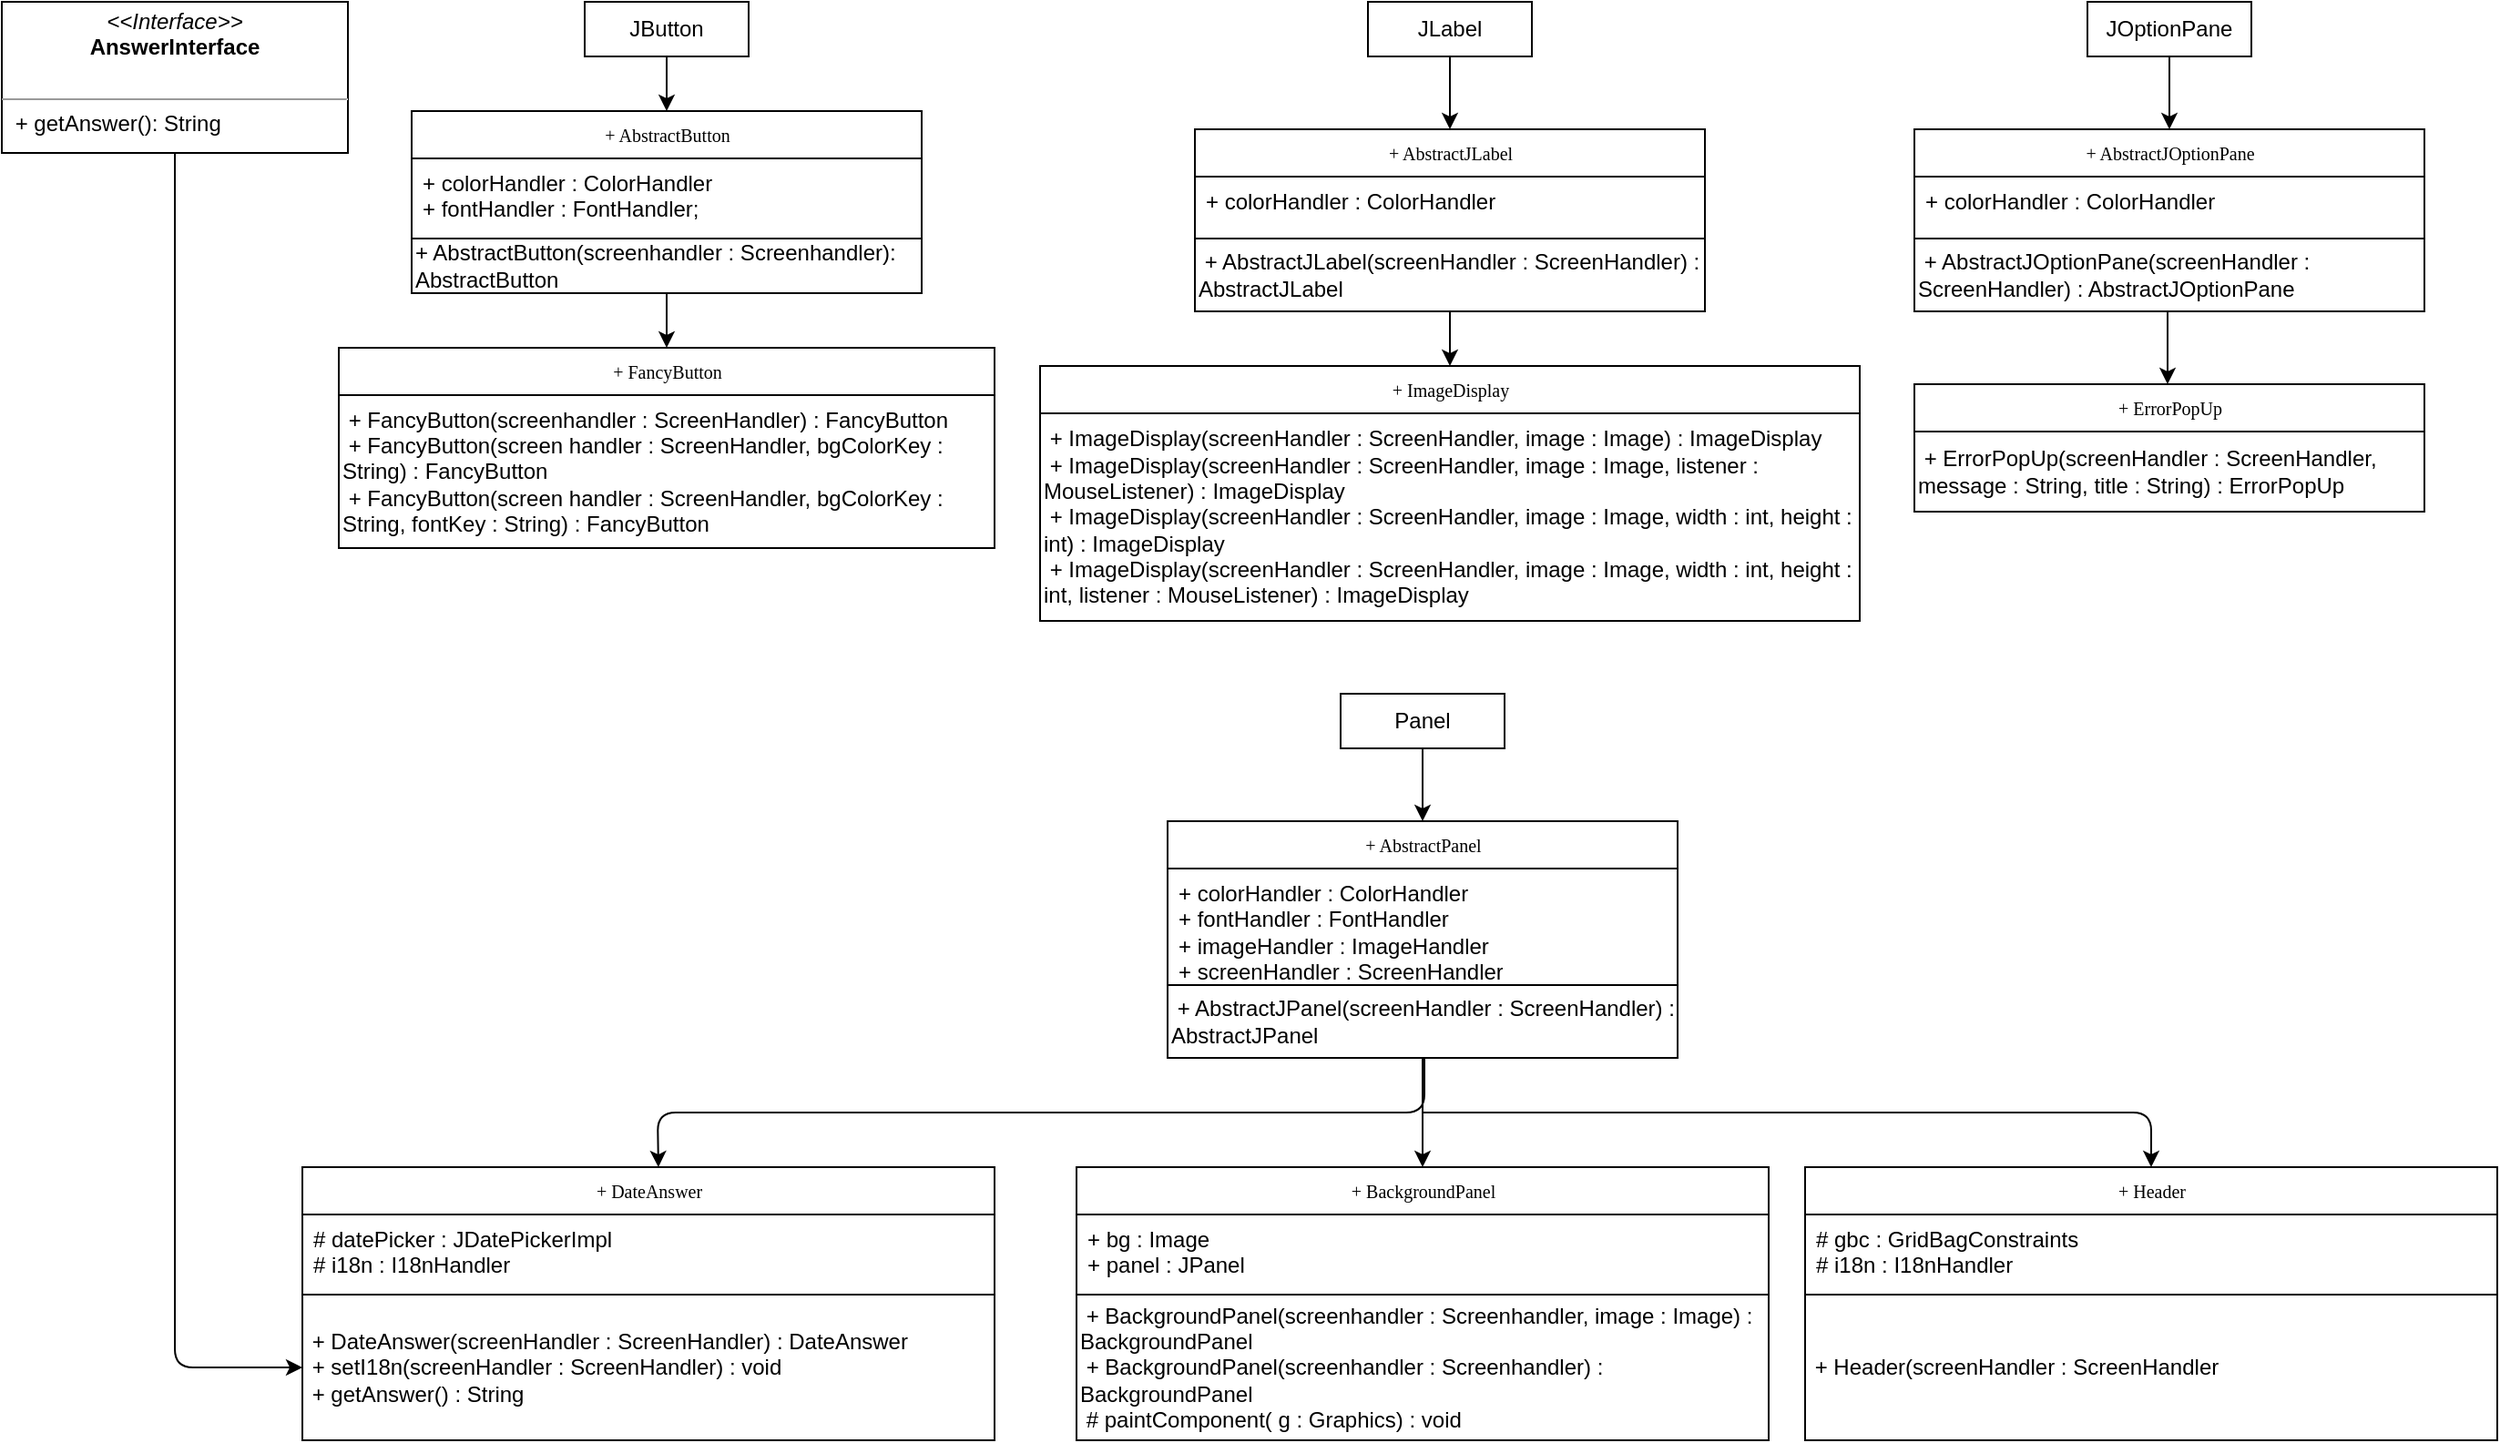 <mxfile version="14.7.0" type="github">
  <diagram name="Page-1" id="c4acf3e9-155e-7222-9cf6-157b1a14988f">
    <mxGraphModel dx="1472" dy="738" grid="1" gridSize="10" guides="1" tooltips="1" connect="1" arrows="1" fold="1" page="1" pageScale="1" pageWidth="850" pageHeight="1100" background="none" math="0" shadow="0">
      <root>
        <mxCell id="0" />
        <mxCell id="1" parent="0" />
        <mxCell id="17acba5748e5396b-20" value="+ AbstractButton" style="swimlane;html=1;fontStyle=0;childLayout=stackLayout;horizontal=1;startSize=26;fillColor=none;horizontalStack=0;resizeParent=1;resizeLast=0;collapsible=1;marginBottom=0;swimlaneFillColor=#ffffff;rounded=0;shadow=0;comic=0;labelBackgroundColor=none;strokeWidth=1;fontFamily=Verdana;fontSize=10;align=center;" parent="1" vertex="1">
          <mxGeometry x="235" y="70" width="280" height="100" as="geometry" />
        </mxCell>
        <mxCell id="17acba5748e5396b-21" value="+ colorHandler : ColorHandler&lt;br&gt;+ fontHandler : FontHandler;" style="text;html=1;strokeColor=none;fillColor=none;align=left;verticalAlign=top;spacingLeft=4;spacingRight=4;whiteSpace=wrap;overflow=hidden;rotatable=0;points=[[0,0.5],[1,0.5]];portConstraint=eastwest;" parent="17acba5748e5396b-20" vertex="1">
          <mxGeometry y="26" width="280" height="44" as="geometry" />
        </mxCell>
        <mxCell id="NkOzcVT1KXUHW7bZKLYk-2" value="+ AbstractButton(screenhandler : Screenhandler): AbstractButton" style="rounded=0;whiteSpace=wrap;html=1;align=left;" vertex="1" parent="17acba5748e5396b-20">
          <mxGeometry y="70" width="280" height="30" as="geometry" />
        </mxCell>
        <mxCell id="5d2195bd80daf111-18" value="&lt;p style=&quot;margin: 0px ; margin-top: 4px ; text-align: center&quot;&gt;&lt;i&gt;&amp;lt;&amp;lt;Interface&amp;gt;&amp;gt;&lt;/i&gt;&lt;br&gt;&lt;b&gt;AnswerInterface&lt;/b&gt;&lt;/p&gt;&lt;p style=&quot;margin: 0px ; margin-left: 4px&quot;&gt;&lt;br&gt;&lt;/p&gt;&lt;hr size=&quot;1&quot;&gt;&lt;p style=&quot;margin: 0px ; margin-left: 4px&quot;&gt;&amp;nbsp;+ getAnswer(): String&lt;br&gt;&lt;/p&gt;" style="verticalAlign=top;align=left;overflow=fill;fontSize=12;fontFamily=Helvetica;html=1;rounded=0;shadow=0;comic=0;labelBackgroundColor=none;strokeWidth=1" parent="1" vertex="1">
          <mxGeometry x="10" y="10" width="190" height="83" as="geometry" />
        </mxCell>
        <mxCell id="NkOzcVT1KXUHW7bZKLYk-3" value="JButton" style="rounded=0;whiteSpace=wrap;html=1;" vertex="1" parent="1">
          <mxGeometry x="330" y="10" width="90" height="30" as="geometry" />
        </mxCell>
        <mxCell id="NkOzcVT1KXUHW7bZKLYk-4" value="" style="endArrow=classic;html=1;exitX=0.5;exitY=1;exitDx=0;exitDy=0;entryX=0.5;entryY=0;entryDx=0;entryDy=0;" edge="1" parent="1" source="NkOzcVT1KXUHW7bZKLYk-3" target="17acba5748e5396b-20">
          <mxGeometry width="50" height="50" relative="1" as="geometry">
            <mxPoint x="350" y="300" as="sourcePoint" />
            <mxPoint x="400" y="60" as="targetPoint" />
          </mxGeometry>
        </mxCell>
        <mxCell id="NkOzcVT1KXUHW7bZKLYk-5" value="+ FancyButton" style="swimlane;html=1;fontStyle=0;childLayout=stackLayout;horizontal=1;startSize=26;fillColor=none;horizontalStack=0;resizeParent=1;resizeLast=0;collapsible=1;marginBottom=0;swimlaneFillColor=#ffffff;rounded=0;shadow=0;comic=0;labelBackgroundColor=none;strokeWidth=1;fontFamily=Verdana;fontSize=10;align=center;" vertex="1" parent="1">
          <mxGeometry x="195" y="200" width="360" height="110" as="geometry" />
        </mxCell>
        <mxCell id="NkOzcVT1KXUHW7bZKLYk-7" value="&amp;nbsp;+ FancyButton(screenhandler : ScreenHandler) : FancyButton&lt;br&gt;&amp;nbsp;+ FancyButton(screen handler : ScreenHandler, bgColorKey : String) : FancyButton&lt;br&gt;&amp;nbsp;+ FancyButton(screen handler : ScreenHandler, bgColorKey : String, fontKey : String) : FancyButton" style="rounded=0;whiteSpace=wrap;html=1;align=left;" vertex="1" parent="NkOzcVT1KXUHW7bZKLYk-5">
          <mxGeometry y="26" width="360" height="84" as="geometry" />
        </mxCell>
        <mxCell id="NkOzcVT1KXUHW7bZKLYk-9" value="" style="endArrow=classic;html=1;exitX=0.5;exitY=1;exitDx=0;exitDy=0;entryX=0.5;entryY=0;entryDx=0;entryDy=0;" edge="1" parent="1" source="NkOzcVT1KXUHW7bZKLYk-2" target="NkOzcVT1KXUHW7bZKLYk-5">
          <mxGeometry width="50" height="50" relative="1" as="geometry">
            <mxPoint x="410" y="97" as="sourcePoint" />
            <mxPoint x="400" y="190" as="targetPoint" />
          </mxGeometry>
        </mxCell>
        <mxCell id="NkOzcVT1KXUHW7bZKLYk-11" value="JLabel" style="rounded=0;whiteSpace=wrap;html=1;" vertex="1" parent="1">
          <mxGeometry x="760" y="10" width="90" height="30" as="geometry" />
        </mxCell>
        <mxCell id="NkOzcVT1KXUHW7bZKLYk-12" value="+ AbstractJLabel" style="swimlane;html=1;fontStyle=0;childLayout=stackLayout;horizontal=1;startSize=26;fillColor=none;horizontalStack=0;resizeParent=1;resizeLast=0;collapsible=1;marginBottom=0;swimlaneFillColor=#ffffff;rounded=0;shadow=0;comic=0;labelBackgroundColor=none;strokeWidth=1;fontFamily=Verdana;fontSize=10;align=center;" vertex="1" parent="1">
          <mxGeometry x="665" y="80" width="280" height="100" as="geometry" />
        </mxCell>
        <mxCell id="NkOzcVT1KXUHW7bZKLYk-13" value="+ colorHandler : ColorHandler" style="text;html=1;strokeColor=none;fillColor=none;align=left;verticalAlign=top;spacingLeft=4;spacingRight=4;whiteSpace=wrap;overflow=hidden;rotatable=0;points=[[0,0.5],[1,0.5]];portConstraint=eastwest;" vertex="1" parent="NkOzcVT1KXUHW7bZKLYk-12">
          <mxGeometry y="26" width="280" height="34" as="geometry" />
        </mxCell>
        <mxCell id="NkOzcVT1KXUHW7bZKLYk-14" value="&amp;nbsp;+ AbstractJLabel(screenHandler : ScreenHandler) : AbstractJLabel" style="rounded=0;whiteSpace=wrap;html=1;align=left;" vertex="1" parent="NkOzcVT1KXUHW7bZKLYk-12">
          <mxGeometry y="60" width="280" height="40" as="geometry" />
        </mxCell>
        <mxCell id="NkOzcVT1KXUHW7bZKLYk-15" value="" style="endArrow=classic;html=1;exitX=0.5;exitY=1;exitDx=0;exitDy=0;entryX=0.5;entryY=0;entryDx=0;entryDy=0;" edge="1" parent="1" source="NkOzcVT1KXUHW7bZKLYk-11" target="NkOzcVT1KXUHW7bZKLYk-12">
          <mxGeometry width="50" height="50" relative="1" as="geometry">
            <mxPoint x="425" y="437" as="sourcePoint" />
            <mxPoint x="850" y="70" as="targetPoint" />
          </mxGeometry>
        </mxCell>
        <mxCell id="NkOzcVT1KXUHW7bZKLYk-16" value="+ ImageDisplay" style="swimlane;html=1;fontStyle=0;childLayout=stackLayout;horizontal=1;startSize=26;fillColor=none;horizontalStack=0;resizeParent=1;resizeLast=0;collapsible=1;marginBottom=0;swimlaneFillColor=#ffffff;rounded=0;shadow=0;comic=0;labelBackgroundColor=none;strokeWidth=1;fontFamily=Verdana;fontSize=10;align=center;" vertex="1" parent="1">
          <mxGeometry x="580" y="210" width="450" height="140" as="geometry" />
        </mxCell>
        <mxCell id="NkOzcVT1KXUHW7bZKLYk-18" value="&amp;nbsp;+ ImageDisplay(screenHandler : ScreenHandler, image : Image) : ImageDisplay&lt;br&gt;&amp;nbsp;+ ImageDisplay(screenHandler : ScreenHandler, image : Image, listener : MouseListener) : ImageDisplay&lt;br&gt;&amp;nbsp;+ ImageDisplay(screenHandler : ScreenHandler, image : Image, width : int, height : int) : ImageDisplay&lt;br&gt;&amp;nbsp;+ ImageDisplay(screenHandler : ScreenHandler, image : Image, width : int, height : int,&amp;nbsp;listener : MouseListener) : ImageDisplay" style="rounded=0;whiteSpace=wrap;html=1;align=left;" vertex="1" parent="NkOzcVT1KXUHW7bZKLYk-16">
          <mxGeometry y="26" width="450" height="114" as="geometry" />
        </mxCell>
        <mxCell id="NkOzcVT1KXUHW7bZKLYk-19" value="" style="endArrow=classic;html=1;exitX=0.5;exitY=1;exitDx=0;exitDy=0;" edge="1" parent="1">
          <mxGeometry width="50" height="50" relative="1" as="geometry">
            <mxPoint x="805" y="180" as="sourcePoint" />
            <mxPoint x="805" y="210" as="targetPoint" />
            <Array as="points" />
          </mxGeometry>
        </mxCell>
        <mxCell id="NkOzcVT1KXUHW7bZKLYk-20" value="JOptionPane" style="rounded=0;whiteSpace=wrap;html=1;" vertex="1" parent="1">
          <mxGeometry x="1155" y="10" width="90" height="30" as="geometry" />
        </mxCell>
        <mxCell id="NkOzcVT1KXUHW7bZKLYk-21" value="+ AbstractJOptionPane" style="swimlane;html=1;fontStyle=0;childLayout=stackLayout;horizontal=1;startSize=26;fillColor=none;horizontalStack=0;resizeParent=1;resizeLast=0;collapsible=1;marginBottom=0;swimlaneFillColor=#ffffff;rounded=0;shadow=0;comic=0;labelBackgroundColor=none;strokeWidth=1;fontFamily=Verdana;fontSize=10;align=center;" vertex="1" parent="1">
          <mxGeometry x="1060" y="80" width="280" height="100" as="geometry" />
        </mxCell>
        <mxCell id="NkOzcVT1KXUHW7bZKLYk-22" value="+ colorHandler : ColorHandler" style="text;html=1;strokeColor=none;fillColor=none;align=left;verticalAlign=top;spacingLeft=4;spacingRight=4;whiteSpace=wrap;overflow=hidden;rotatable=0;points=[[0,0.5],[1,0.5]];portConstraint=eastwest;" vertex="1" parent="NkOzcVT1KXUHW7bZKLYk-21">
          <mxGeometry y="26" width="280" height="34" as="geometry" />
        </mxCell>
        <mxCell id="NkOzcVT1KXUHW7bZKLYk-23" value="&amp;nbsp;+ AbstractJOptionPane(screenHandler : ScreenHandler) : AbstractJOptionPane" style="rounded=0;whiteSpace=wrap;html=1;align=left;" vertex="1" parent="NkOzcVT1KXUHW7bZKLYk-21">
          <mxGeometry y="60" width="280" height="40" as="geometry" />
        </mxCell>
        <mxCell id="NkOzcVT1KXUHW7bZKLYk-24" value="" style="endArrow=classic;html=1;exitX=0.5;exitY=1;exitDx=0;exitDy=0;entryX=0.5;entryY=0;entryDx=0;entryDy=0;" edge="1" source="NkOzcVT1KXUHW7bZKLYk-20" target="NkOzcVT1KXUHW7bZKLYk-21" parent="1">
          <mxGeometry width="50" height="50" relative="1" as="geometry">
            <mxPoint x="820" y="437" as="sourcePoint" />
            <mxPoint x="1220" y="60" as="targetPoint" />
          </mxGeometry>
        </mxCell>
        <mxCell id="NkOzcVT1KXUHW7bZKLYk-25" value="+ ErrorPopUp" style="swimlane;html=1;fontStyle=0;childLayout=stackLayout;horizontal=1;startSize=26;fillColor=none;horizontalStack=0;resizeParent=1;resizeLast=0;collapsible=1;marginBottom=0;swimlaneFillColor=#ffffff;rounded=0;shadow=0;comic=0;labelBackgroundColor=none;strokeWidth=1;fontFamily=Verdana;fontSize=10;align=center;" vertex="1" parent="1">
          <mxGeometry x="1060" y="220" width="280" height="70" as="geometry" />
        </mxCell>
        <mxCell id="NkOzcVT1KXUHW7bZKLYk-27" value="&amp;nbsp;+ ErrorPopUp(screenHandler : ScreenHandler, message : String, title : String) : ErrorPopUp" style="rounded=0;whiteSpace=wrap;html=1;align=left;" vertex="1" parent="NkOzcVT1KXUHW7bZKLYk-25">
          <mxGeometry y="26" width="280" height="44" as="geometry" />
        </mxCell>
        <mxCell id="NkOzcVT1KXUHW7bZKLYk-28" value="" style="endArrow=classic;html=1;exitX=0.5;exitY=1;exitDx=0;exitDy=0;entryX=0.5;entryY=0;entryDx=0;entryDy=0;" edge="1" parent="1">
          <mxGeometry width="50" height="50" relative="1" as="geometry">
            <mxPoint x="1199" y="180" as="sourcePoint" />
            <mxPoint x="1199" y="220" as="targetPoint" />
          </mxGeometry>
        </mxCell>
        <mxCell id="NkOzcVT1KXUHW7bZKLYk-30" value="Panel" style="rounded=0;whiteSpace=wrap;html=1;" vertex="1" parent="1">
          <mxGeometry x="745" y="390" width="90" height="30" as="geometry" />
        </mxCell>
        <mxCell id="NkOzcVT1KXUHW7bZKLYk-31" value="+ AbstractPanel" style="swimlane;html=1;fontStyle=0;childLayout=stackLayout;horizontal=1;startSize=26;fillColor=none;horizontalStack=0;resizeParent=1;resizeLast=0;collapsible=1;marginBottom=0;swimlaneFillColor=#ffffff;rounded=0;shadow=0;comic=0;labelBackgroundColor=none;strokeWidth=1;fontFamily=Verdana;fontSize=10;align=center;" vertex="1" parent="1">
          <mxGeometry x="650" y="460" width="280" height="130" as="geometry" />
        </mxCell>
        <mxCell id="NkOzcVT1KXUHW7bZKLYk-32" value="+ colorHandler : ColorHandler&lt;br&gt;+ fontHandler : FontHandler&lt;br&gt;+ imageHandler : ImageHandler&lt;br&gt;+ screenHandler : ScreenHandler" style="text;html=1;strokeColor=none;fillColor=none;align=left;verticalAlign=top;spacingLeft=4;spacingRight=4;whiteSpace=wrap;overflow=hidden;rotatable=0;points=[[0,0.5],[1,0.5]];portConstraint=eastwest;" vertex="1" parent="NkOzcVT1KXUHW7bZKLYk-31">
          <mxGeometry y="26" width="280" height="64" as="geometry" />
        </mxCell>
        <mxCell id="NkOzcVT1KXUHW7bZKLYk-33" value="&amp;nbsp;+ AbstractJPanel(screenHandler : ScreenHandler) : AbstractJPanel" style="rounded=0;whiteSpace=wrap;html=1;align=left;" vertex="1" parent="NkOzcVT1KXUHW7bZKLYk-31">
          <mxGeometry y="90" width="280" height="40" as="geometry" />
        </mxCell>
        <mxCell id="NkOzcVT1KXUHW7bZKLYk-34" value="" style="endArrow=classic;html=1;exitX=0.5;exitY=1;exitDx=0;exitDy=0;entryX=0.5;entryY=0;entryDx=0;entryDy=0;" edge="1" source="NkOzcVT1KXUHW7bZKLYk-30" target="NkOzcVT1KXUHW7bZKLYk-31" parent="1">
          <mxGeometry width="50" height="50" relative="1" as="geometry">
            <mxPoint x="410" y="817" as="sourcePoint" />
            <mxPoint x="820" y="440" as="targetPoint" />
          </mxGeometry>
        </mxCell>
        <mxCell id="NkOzcVT1KXUHW7bZKLYk-37" value="" style="endArrow=classic;html=1;exitX=0.5;exitY=1;exitDx=0;exitDy=0;entryX=0.5;entryY=0;entryDx=0;entryDy=0;" edge="1" source="NkOzcVT1KXUHW7bZKLYk-33" parent="1" target="NkOzcVT1KXUHW7bZKLYk-40">
          <mxGeometry width="50" height="50" relative="1" as="geometry">
            <mxPoint x="370" y="690" as="sourcePoint" />
            <mxPoint x="400" y="630" as="targetPoint" />
            <Array as="points">
              <mxPoint x="790" y="620" />
              <mxPoint x="790" y="610" />
            </Array>
          </mxGeometry>
        </mxCell>
        <mxCell id="NkOzcVT1KXUHW7bZKLYk-40" value="+ BackgroundPanel" style="swimlane;html=1;fontStyle=0;childLayout=stackLayout;horizontal=1;startSize=26;fillColor=none;horizontalStack=0;resizeParent=1;resizeLast=0;collapsible=1;marginBottom=0;swimlaneFillColor=#ffffff;rounded=0;shadow=0;comic=0;labelBackgroundColor=none;strokeWidth=1;fontFamily=Verdana;fontSize=10;align=center;" vertex="1" parent="1">
          <mxGeometry x="600" y="650" width="380" height="150" as="geometry" />
        </mxCell>
        <mxCell id="NkOzcVT1KXUHW7bZKLYk-41" value="+ bg : Image&lt;br&gt;+ panel : JPanel" style="text;html=1;strokeColor=none;fillColor=none;align=left;verticalAlign=top;spacingLeft=4;spacingRight=4;whiteSpace=wrap;overflow=hidden;rotatable=0;points=[[0,0.5],[1,0.5]];portConstraint=eastwest;" vertex="1" parent="NkOzcVT1KXUHW7bZKLYk-40">
          <mxGeometry y="26" width="380" height="44" as="geometry" />
        </mxCell>
        <mxCell id="NkOzcVT1KXUHW7bZKLYk-42" value="&amp;nbsp;+ BackgroundPanel(screenhandler : Screenhandler, image : Image) : BackgroundPanel&lt;br&gt;&amp;nbsp;+ BackgroundPanel(screenhandler : Screenhandler) : BackgroundPanel&lt;br&gt;&amp;nbsp;# paintComponent( g : Graphics) : void" style="rounded=0;whiteSpace=wrap;html=1;align=left;" vertex="1" parent="NkOzcVT1KXUHW7bZKLYk-40">
          <mxGeometry y="70" width="380" height="80" as="geometry" />
        </mxCell>
        <mxCell id="NkOzcVT1KXUHW7bZKLYk-44" value="" style="endArrow=classic;html=1;exitX=0.5;exitY=1;exitDx=0;exitDy=0;entryX=0;entryY=0.5;entryDx=0;entryDy=0;" edge="1" parent="1" source="5d2195bd80daf111-18" target="NkOzcVT1KXUHW7bZKLYk-47">
          <mxGeometry width="50" height="50" relative="1" as="geometry">
            <mxPoint x="80" y="190" as="sourcePoint" />
            <mxPoint x="110" y="980" as="targetPoint" />
            <Array as="points">
              <mxPoint x="105" y="760" />
            </Array>
          </mxGeometry>
        </mxCell>
        <mxCell id="NkOzcVT1KXUHW7bZKLYk-45" value="+ DateAnswer" style="swimlane;html=1;fontStyle=0;childLayout=stackLayout;horizontal=1;startSize=26;fillColor=none;horizontalStack=0;resizeParent=1;resizeLast=0;collapsible=1;marginBottom=0;swimlaneFillColor=#ffffff;rounded=0;shadow=0;comic=0;labelBackgroundColor=none;strokeWidth=1;fontFamily=Verdana;fontSize=10;align=center;" vertex="1" parent="1">
          <mxGeometry x="175" y="650" width="380" height="150" as="geometry" />
        </mxCell>
        <mxCell id="NkOzcVT1KXUHW7bZKLYk-46" value="# datePicker : JDatePickerImpl&lt;br&gt;# i18n : I18nHandler" style="text;html=1;strokeColor=none;fillColor=none;align=left;verticalAlign=top;spacingLeft=4;spacingRight=4;whiteSpace=wrap;overflow=hidden;rotatable=0;points=[[0,0.5],[1,0.5]];portConstraint=eastwest;" vertex="1" parent="NkOzcVT1KXUHW7bZKLYk-45">
          <mxGeometry y="26" width="380" height="44" as="geometry" />
        </mxCell>
        <mxCell id="NkOzcVT1KXUHW7bZKLYk-47" value="&amp;nbsp;+ DateAnswer(screenHandler : ScreenHandler) : DateAnswer&lt;br&gt;&amp;nbsp;+ setI18n(screenHandler : ScreenHandler) : void&lt;br&gt;&amp;nbsp;+ getAnswer() : String" style="rounded=0;whiteSpace=wrap;html=1;align=left;" vertex="1" parent="NkOzcVT1KXUHW7bZKLYk-45">
          <mxGeometry y="70" width="380" height="80" as="geometry" />
        </mxCell>
        <mxCell id="NkOzcVT1KXUHW7bZKLYk-48" value="" style="endArrow=classic;html=1;entryX=0.5;entryY=0;entryDx=0;entryDy=0;exitX=0.5;exitY=1;exitDx=0;exitDy=0;" edge="1" parent="1">
          <mxGeometry width="50" height="50" relative="1" as="geometry">
            <mxPoint x="791.0" y="590" as="sourcePoint" />
            <mxPoint x="370.47" y="650" as="targetPoint" />
            <Array as="points">
              <mxPoint x="791" y="620" />
              <mxPoint x="370" y="620" />
            </Array>
          </mxGeometry>
        </mxCell>
        <mxCell id="NkOzcVT1KXUHW7bZKLYk-49" value="+ Header" style="swimlane;html=1;fontStyle=0;childLayout=stackLayout;horizontal=1;startSize=26;fillColor=none;horizontalStack=0;resizeParent=1;resizeLast=0;collapsible=1;marginBottom=0;swimlaneFillColor=#ffffff;rounded=0;shadow=0;comic=0;labelBackgroundColor=none;strokeWidth=1;fontFamily=Verdana;fontSize=10;align=center;" vertex="1" parent="1">
          <mxGeometry x="1000" y="650" width="380" height="150" as="geometry" />
        </mxCell>
        <mxCell id="NkOzcVT1KXUHW7bZKLYk-50" value="# gbc : GridBagConstraints&lt;br&gt;# i18n : I18nHandler" style="text;html=1;strokeColor=none;fillColor=none;align=left;verticalAlign=top;spacingLeft=4;spacingRight=4;whiteSpace=wrap;overflow=hidden;rotatable=0;points=[[0,0.5],[1,0.5]];portConstraint=eastwest;" vertex="1" parent="NkOzcVT1KXUHW7bZKLYk-49">
          <mxGeometry y="26" width="380" height="44" as="geometry" />
        </mxCell>
        <mxCell id="NkOzcVT1KXUHW7bZKLYk-51" value="&amp;nbsp;+ Header(screenHandler : ScreenHandler" style="rounded=0;whiteSpace=wrap;html=1;align=left;" vertex="1" parent="NkOzcVT1KXUHW7bZKLYk-49">
          <mxGeometry y="70" width="380" height="80" as="geometry" />
        </mxCell>
        <mxCell id="NkOzcVT1KXUHW7bZKLYk-53" value="" style="endArrow=classic;html=1;entryX=0.5;entryY=0;entryDx=0;entryDy=0;" edge="1" parent="1" target="NkOzcVT1KXUHW7bZKLYk-49">
          <mxGeometry width="50" height="50" relative="1" as="geometry">
            <mxPoint x="790" y="620" as="sourcePoint" />
            <mxPoint x="1070" y="430" as="targetPoint" />
            <Array as="points">
              <mxPoint x="1190" y="620" />
            </Array>
          </mxGeometry>
        </mxCell>
      </root>
    </mxGraphModel>
  </diagram>
</mxfile>
